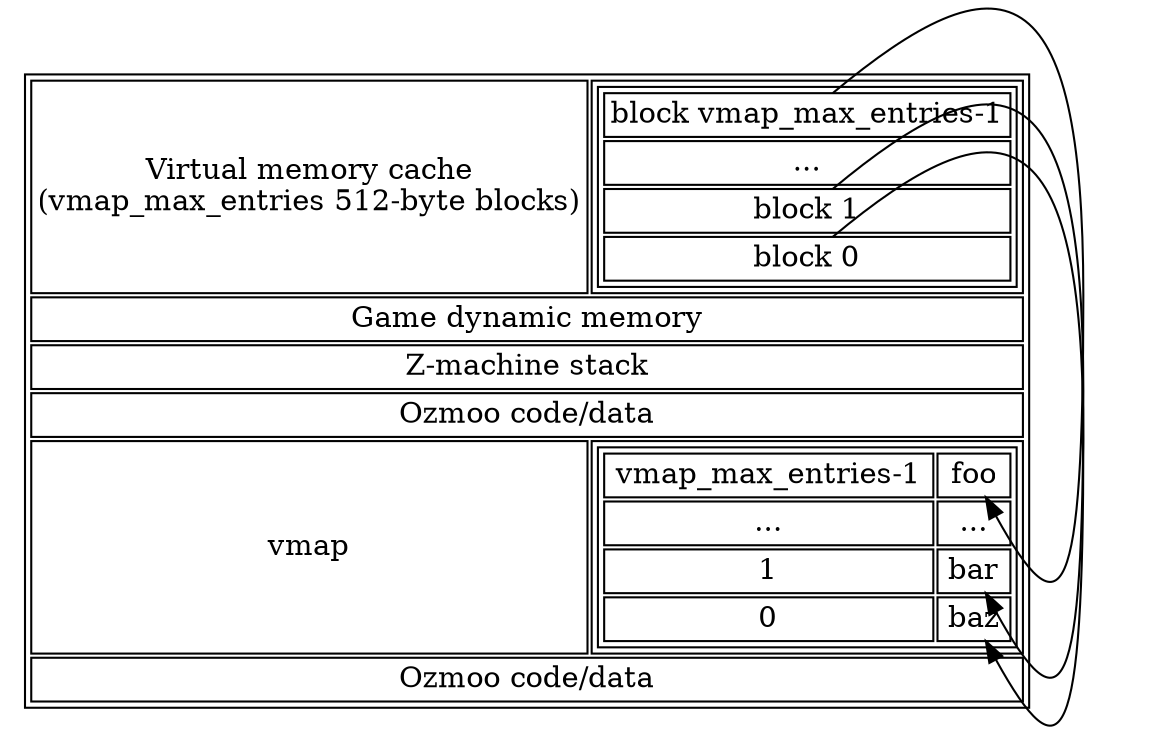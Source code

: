 digraph memory {
    node [shape=plaintext];

    top [label=<
    <table>
        <tr><td>Virtual memory cache<br/>(vmap_max_entries 512-byte blocks)</td>
            <td>
                <table port="vmem">
                    <tr><td port="lastblock">block vmap_max_entries-1</td></tr>
                    <tr><td>...</td></tr>
                    <tr><td port="block1">block 1</td></tr>
                    <tr><td port="block0">block 0</td></tr>
                </table>
            </td>
        </tr>
        <tr><td colspan="2">Game dynamic memory</td></tr>
        <tr><td colspan="2">Z-machine stack</td></tr>
        <tr><td colspan="2">Ozmoo code/data</td></tr>
        <tr><td>vmap</td>
            <td>
                <table>
                    <tr><td>vmap_max_entries-1</td><td port="xlastblock">foo</td></tr>
                    <tr><td>...</td><td>...</td></tr>
                    <tr><td>1</td><td port="xblock1">bar</td></tr>
                    <tr><td>0</td><td port="xblock0">baz</td></tr>
                </table>
            </td>
        </tr>
        <tr><td colspan="2">Ozmoo code/data</td></tr>
    </table>>];

    top:lastblock -> top:xlastblock;
    top:block1 -> top:xblock1;
    top:block0 -> top:xblock0;
}

# vi: sw=4 sts=4
